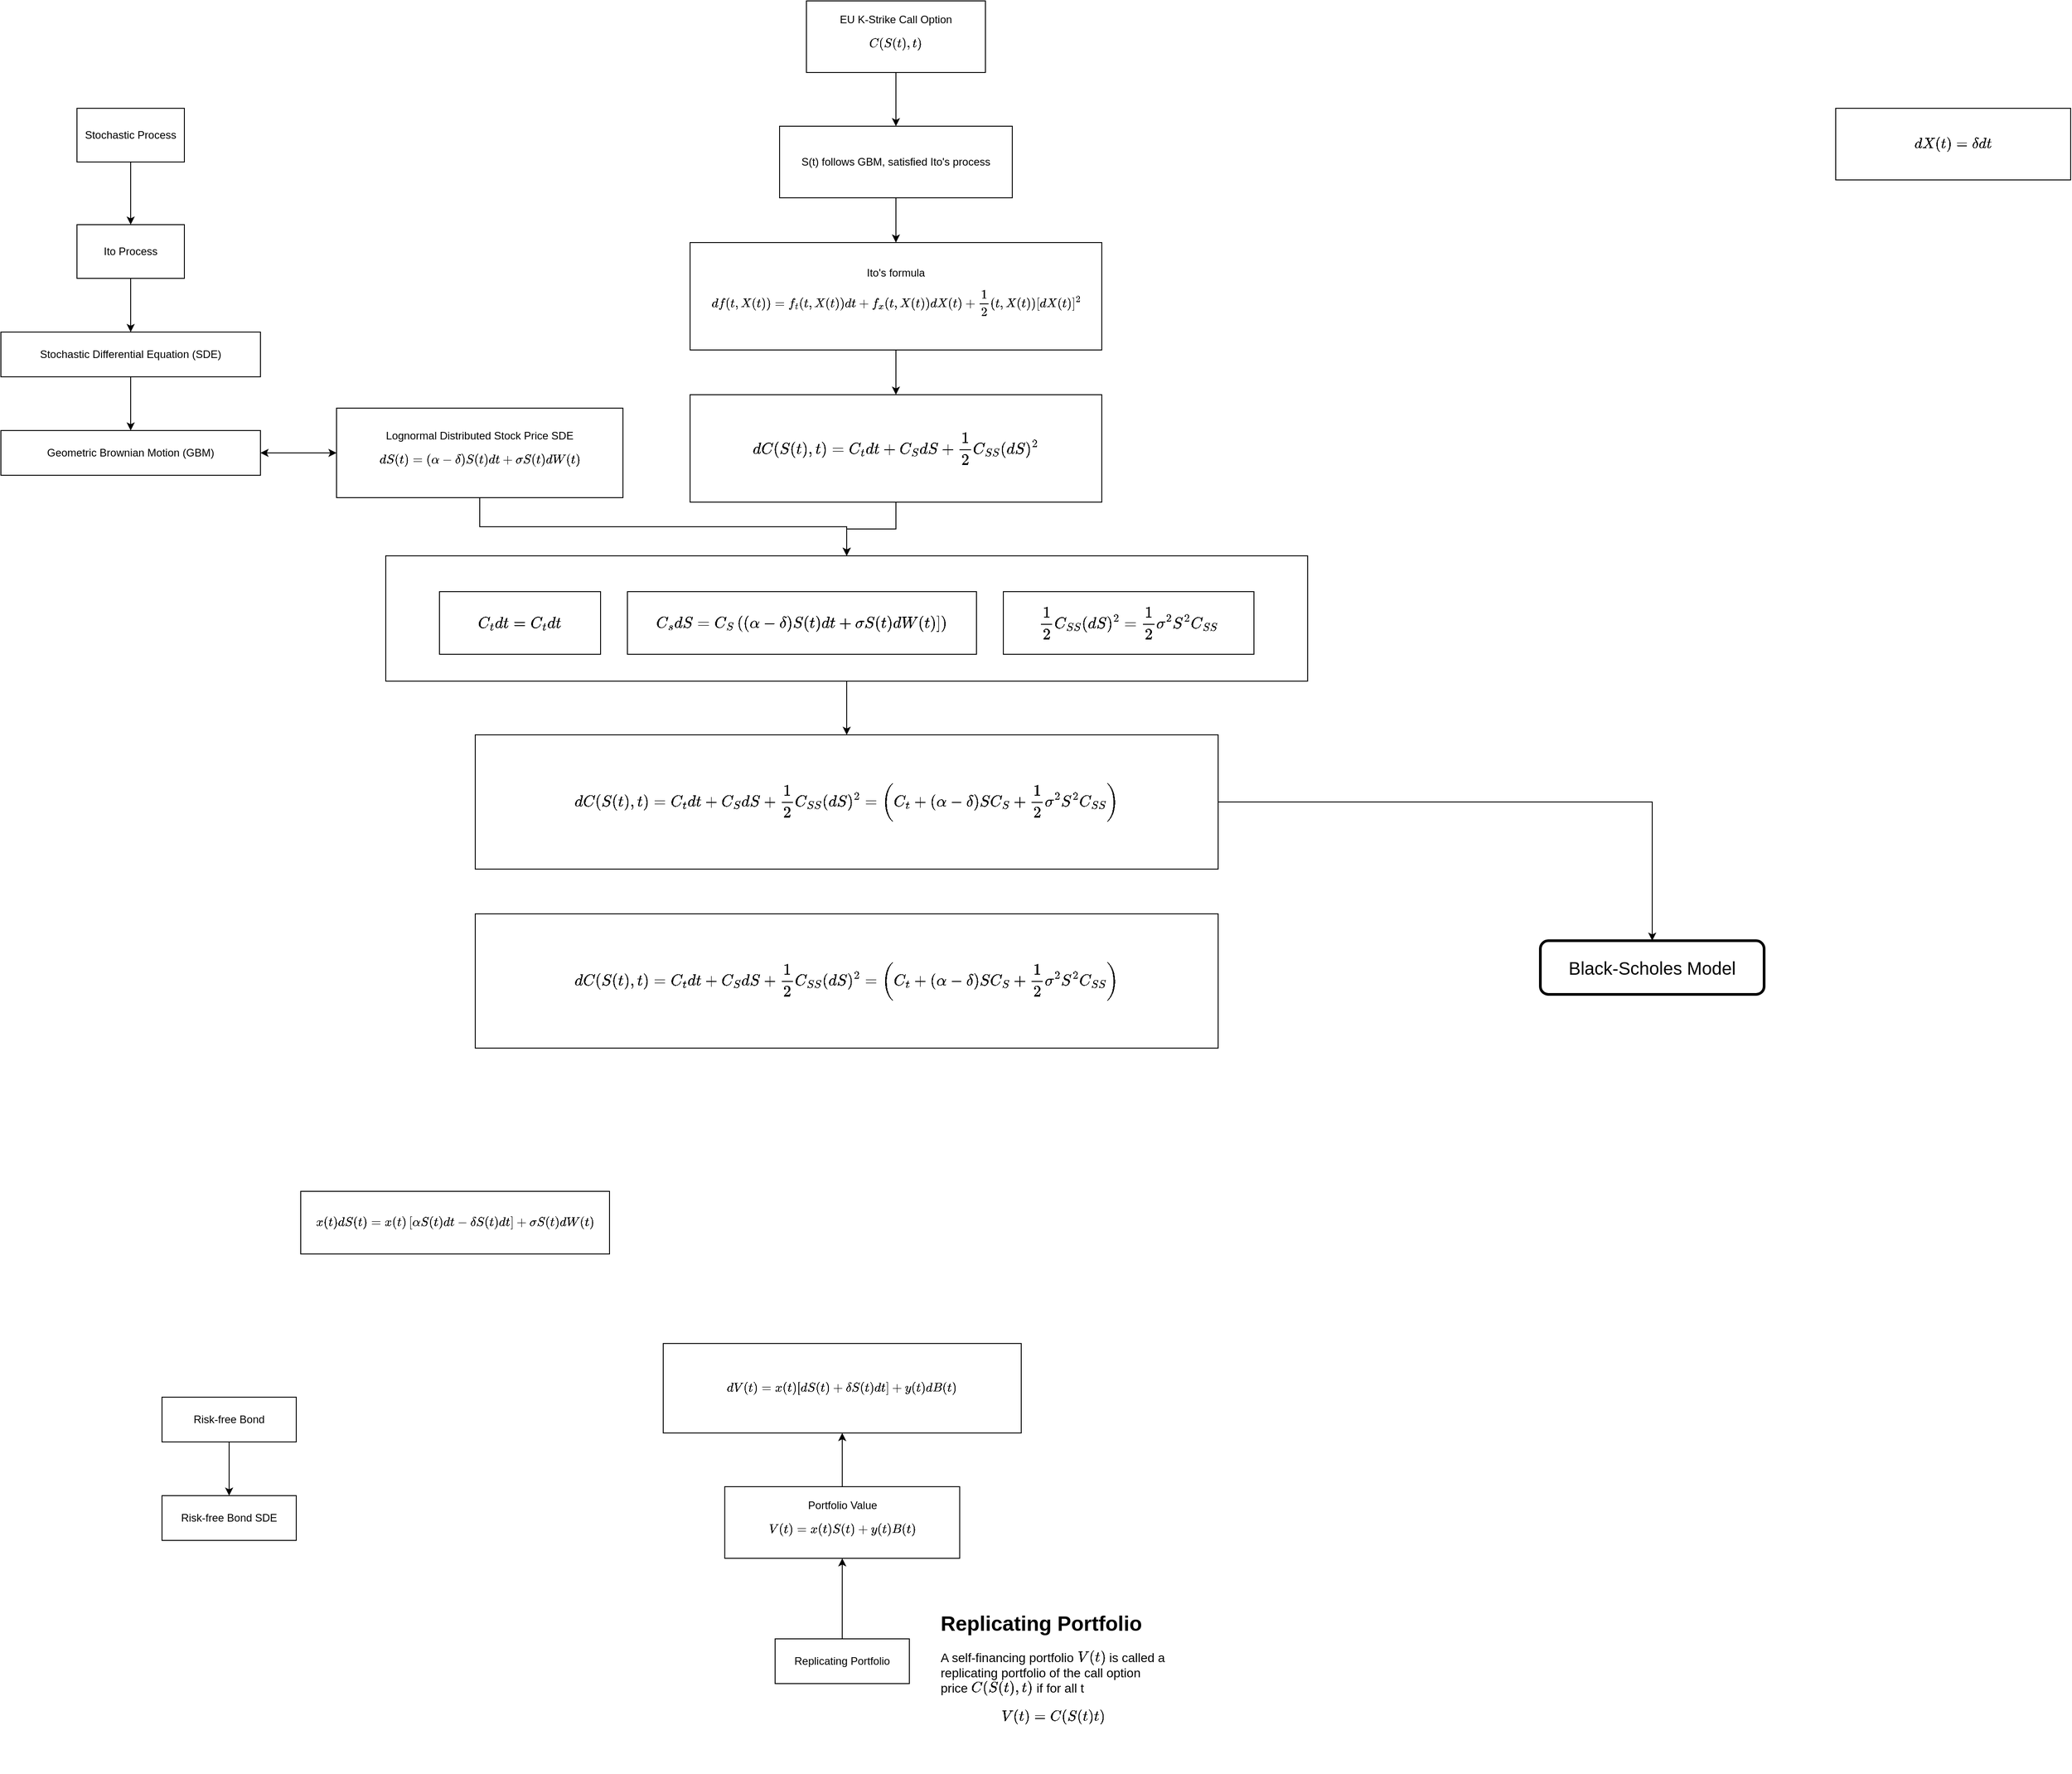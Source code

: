 <mxfile version="20.3.0" type="github">
  <diagram id="AFQejTU6IBwSeVjQHTVC" name="Page-1">
    <mxGraphModel dx="1527" dy="1931" grid="1" gridSize="10" guides="1" tooltips="1" connect="1" arrows="1" fold="1" page="1" pageScale="1" pageWidth="850" pageHeight="1100" math="1" shadow="0">
      <root>
        <mxCell id="0" />
        <mxCell id="1" parent="0" />
        <mxCell id="zpSkqTt1rLbDSSj0WGTs-34" style="edgeStyle=orthogonalEdgeStyle;rounded=0;orthogonalLoop=1;jettySize=auto;html=1;fontSize=15;" edge="1" parent="1" source="zpSkqTt1rLbDSSj0WGTs-24">
          <mxGeometry relative="1" as="geometry">
            <mxPoint x="1055" y="560" as="targetPoint" />
          </mxGeometry>
        </mxCell>
        <mxCell id="zpSkqTt1rLbDSSj0WGTs-24" value="" style="rounded=0;whiteSpace=wrap;html=1;fontSize=15;fillColor=none;" vertex="1" parent="1">
          <mxGeometry x="540" y="360" width="1030" height="140" as="geometry" />
        </mxCell>
        <mxCell id="_JQTz0FYkCEJyIazcFkl-5" style="edgeStyle=orthogonalEdgeStyle;rounded=0;orthogonalLoop=1;jettySize=auto;html=1;" parent="1" source="_JQTz0FYkCEJyIazcFkl-1" target="_JQTz0FYkCEJyIazcFkl-4" edge="1">
          <mxGeometry relative="1" as="geometry" />
        </mxCell>
        <mxCell id="_JQTz0FYkCEJyIazcFkl-1" value="Ito Process" style="rounded=0;whiteSpace=wrap;html=1;" parent="1" vertex="1">
          <mxGeometry x="195" y="-10" width="120" height="60" as="geometry" />
        </mxCell>
        <mxCell id="_JQTz0FYkCEJyIazcFkl-3" style="edgeStyle=orthogonalEdgeStyle;rounded=0;orthogonalLoop=1;jettySize=auto;html=1;" parent="1" source="_JQTz0FYkCEJyIazcFkl-2" target="_JQTz0FYkCEJyIazcFkl-1" edge="1">
          <mxGeometry relative="1" as="geometry" />
        </mxCell>
        <mxCell id="_JQTz0FYkCEJyIazcFkl-2" value="Stochastic Process" style="rounded=0;whiteSpace=wrap;html=1;" parent="1" vertex="1">
          <mxGeometry x="195" y="-140" width="120" height="60" as="geometry" />
        </mxCell>
        <mxCell id="_JQTz0FYkCEJyIazcFkl-7" style="edgeStyle=orthogonalEdgeStyle;rounded=0;orthogonalLoop=1;jettySize=auto;html=1;" parent="1" source="_JQTz0FYkCEJyIazcFkl-4" target="_JQTz0FYkCEJyIazcFkl-6" edge="1">
          <mxGeometry relative="1" as="geometry" />
        </mxCell>
        <mxCell id="_JQTz0FYkCEJyIazcFkl-4" value="Stochastic Differential Equation (SDE)" style="rounded=0;whiteSpace=wrap;html=1;" parent="1" vertex="1">
          <mxGeometry x="110" y="110" width="290" height="50" as="geometry" />
        </mxCell>
        <mxCell id="_JQTz0FYkCEJyIazcFkl-9" style="edgeStyle=orthogonalEdgeStyle;rounded=0;orthogonalLoop=1;jettySize=auto;html=1;" parent="1" source="_JQTz0FYkCEJyIazcFkl-6" target="_JQTz0FYkCEJyIazcFkl-8" edge="1">
          <mxGeometry relative="1" as="geometry" />
        </mxCell>
        <mxCell id="_JQTz0FYkCEJyIazcFkl-6" value="Geometric Brownian Motion (GBM)" style="rounded=0;whiteSpace=wrap;html=1;" parent="1" vertex="1">
          <mxGeometry x="110" y="220" width="290" height="50" as="geometry" />
        </mxCell>
        <mxCell id="_JQTz0FYkCEJyIazcFkl-10" style="edgeStyle=orthogonalEdgeStyle;rounded=0;orthogonalLoop=1;jettySize=auto;html=1;" parent="1" source="_JQTz0FYkCEJyIazcFkl-8" target="_JQTz0FYkCEJyIazcFkl-6" edge="1">
          <mxGeometry relative="1" as="geometry" />
        </mxCell>
        <mxCell id="zpSkqTt1rLbDSSj0WGTs-32" style="edgeStyle=orthogonalEdgeStyle;rounded=0;orthogonalLoop=1;jettySize=auto;html=1;fontSize=15;" edge="1" parent="1" source="_JQTz0FYkCEJyIazcFkl-8" target="zpSkqTt1rLbDSSj0WGTs-24">
          <mxGeometry relative="1" as="geometry" />
        </mxCell>
        <mxCell id="_JQTz0FYkCEJyIazcFkl-8" value="Lognormal Distributed Stock Price SDE&lt;br&gt;$$dS(t) = (\alpha-\delta)S(t)dt+\sigma S(t)dW(t)$$" style="rounded=0;whiteSpace=wrap;html=1;" parent="1" vertex="1">
          <mxGeometry x="485" y="195" width="320" height="100" as="geometry" />
        </mxCell>
        <mxCell id="_JQTz0FYkCEJyIazcFkl-13" style="edgeStyle=orthogonalEdgeStyle;rounded=0;orthogonalLoop=1;jettySize=auto;html=1;" parent="1" source="_JQTz0FYkCEJyIazcFkl-11" target="_JQTz0FYkCEJyIazcFkl-12" edge="1">
          <mxGeometry relative="1" as="geometry" />
        </mxCell>
        <mxCell id="_JQTz0FYkCEJyIazcFkl-11" value="Risk-free Bond" style="rounded=0;whiteSpace=wrap;html=1;" parent="1" vertex="1">
          <mxGeometry x="290" y="1300" width="150" height="50" as="geometry" />
        </mxCell>
        <mxCell id="_JQTz0FYkCEJyIazcFkl-12" value="Risk-free Bond SDE" style="rounded=0;whiteSpace=wrap;html=1;" parent="1" vertex="1">
          <mxGeometry x="290" y="1410" width="150" height="50" as="geometry" />
        </mxCell>
        <mxCell id="zpSkqTt1rLbDSSj0WGTs-3" style="edgeStyle=orthogonalEdgeStyle;rounded=0;orthogonalLoop=1;jettySize=auto;html=1;entryX=0.5;entryY=0;entryDx=0;entryDy=0;" edge="1" parent="1" source="_JQTz0FYkCEJyIazcFkl-14" target="zpSkqTt1rLbDSSj0WGTs-1">
          <mxGeometry relative="1" as="geometry" />
        </mxCell>
        <mxCell id="_JQTz0FYkCEJyIazcFkl-14" value="EU K-Strike Call Option&lt;br&gt;$$C(S(t),t)$$" style="rounded=0;whiteSpace=wrap;html=1;" parent="1" vertex="1">
          <mxGeometry x="1010" y="-260" width="200" height="80" as="geometry" />
        </mxCell>
        <mxCell id="_JQTz0FYkCEJyIazcFkl-15" value="&lt;font style=&quot;font-size: 20px;&quot;&gt;Black-Scholes Model&lt;/font&gt;" style="rounded=1;whiteSpace=wrap;html=1;strokeWidth=3;" parent="1" vertex="1">
          <mxGeometry x="1830" y="790" width="250" height="60" as="geometry" />
        </mxCell>
        <mxCell id="_JQTz0FYkCEJyIazcFkl-27" style="edgeStyle=orthogonalEdgeStyle;rounded=0;orthogonalLoop=1;jettySize=auto;html=1;fontSize=15;" parent="1" source="_JQTz0FYkCEJyIazcFkl-20" target="_JQTz0FYkCEJyIazcFkl-25" edge="1">
          <mxGeometry relative="1" as="geometry" />
        </mxCell>
        <mxCell id="_JQTz0FYkCEJyIazcFkl-20" value="Replicating Portfolio" style="rounded=0;whiteSpace=wrap;html=1;" parent="1" vertex="1">
          <mxGeometry x="975" y="1570" width="150" height="50" as="geometry" />
        </mxCell>
        <mxCell id="_JQTz0FYkCEJyIazcFkl-21" value="&lt;p style=&quot;line-height: 0.7;&quot;&gt;&lt;/p&gt;&lt;h1 style=&quot;font-size: 23px;&quot;&gt;&lt;font style=&quot;font-size: 23px;&quot;&gt;Replicating Portfolio&lt;/font&gt;&lt;/h1&gt;&lt;p style=&quot;font-size: 14px;&quot;&gt;&lt;font style=&quot;line-height: 0.6; font-size: 14px;&quot;&gt;A self-financing portfolio&amp;nbsp;&lt;span style=&quot;background-color: initial;&quot;&gt;\(V(t)\) is called a replicating portfolio of the call option price \(C(S(t),t)\) if for all t&lt;/span&gt;&lt;/font&gt;&lt;/p&gt;&lt;p style=&quot;font-size: 14px;&quot;&gt;&lt;font style=&quot;font-size: 14px;&quot;&gt;$$V(t) = C(S(t)t)$$&amp;nbsp;&lt;/font&gt;&lt;/p&gt;&lt;p style=&quot;font-size: 14px;&quot;&gt;&lt;br&gt;&lt;/p&gt;&lt;p&gt;&lt;/p&gt;" style="text;html=1;strokeColor=none;fillColor=none;spacing=5;spacingTop=-20;whiteSpace=wrap;overflow=hidden;rounded=0;strokeWidth=3;fontSize=20;" parent="1" vertex="1">
          <mxGeometry x="1155" y="1530" width="260" height="190" as="geometry" />
        </mxCell>
        <mxCell id="_JQTz0FYkCEJyIazcFkl-22" value="&lt;font style=&quot;font-size: 12px;&quot;&gt;$$dV(t) = x(t)[dS(t)+\delta S(t)dt] + y(t)dB(t)$$&lt;/font&gt;" style="rounded=0;whiteSpace=wrap;html=1;" parent="1" vertex="1">
          <mxGeometry x="850" y="1240" width="400" height="100" as="geometry" />
        </mxCell>
        <mxCell id="_JQTz0FYkCEJyIazcFkl-26" style="edgeStyle=orthogonalEdgeStyle;rounded=0;orthogonalLoop=1;jettySize=auto;html=1;fontSize=15;" parent="1" source="_JQTz0FYkCEJyIazcFkl-25" edge="1" target="_JQTz0FYkCEJyIazcFkl-22">
          <mxGeometry relative="1" as="geometry">
            <mxPoint x="610" y="1370" as="targetPoint" />
          </mxGeometry>
        </mxCell>
        <mxCell id="_JQTz0FYkCEJyIazcFkl-25" value="Portfolio Value&lt;br&gt;$$V(t) = x(t)S(t) + y(t)B(t)$$" style="rounded=0;whiteSpace=wrap;html=1;" parent="1" vertex="1">
          <mxGeometry x="918.75" y="1400" width="262.5" height="80" as="geometry" />
        </mxCell>
        <mxCell id="_JQTz0FYkCEJyIazcFkl-29" value="&lt;font style=&quot;font-size: 14px;&quot;&gt;$$dX(t) = \delta dt$$&lt;/font&gt;" style="rounded=0;whiteSpace=wrap;html=1;" parent="1" vertex="1">
          <mxGeometry x="2160" y="-140" width="262.5" height="80" as="geometry" />
        </mxCell>
        <mxCell id="zpSkqTt1rLbDSSj0WGTs-4" style="edgeStyle=orthogonalEdgeStyle;rounded=0;orthogonalLoop=1;jettySize=auto;html=1;entryX=0.5;entryY=0;entryDx=0;entryDy=0;" edge="1" parent="1" source="zpSkqTt1rLbDSSj0WGTs-1" target="zpSkqTt1rLbDSSj0WGTs-2">
          <mxGeometry relative="1" as="geometry" />
        </mxCell>
        <mxCell id="zpSkqTt1rLbDSSj0WGTs-1" value="S(t) follows GBM, satisfied Ito&#39;s process" style="rounded=0;whiteSpace=wrap;html=1;" vertex="1" parent="1">
          <mxGeometry x="980" y="-120" width="260" height="80" as="geometry" />
        </mxCell>
        <mxCell id="zpSkqTt1rLbDSSj0WGTs-12" style="edgeStyle=orthogonalEdgeStyle;rounded=0;orthogonalLoop=1;jettySize=auto;html=1;fontSize=15;" edge="1" parent="1" source="zpSkqTt1rLbDSSj0WGTs-2" target="zpSkqTt1rLbDSSj0WGTs-6">
          <mxGeometry relative="1" as="geometry" />
        </mxCell>
        <mxCell id="zpSkqTt1rLbDSSj0WGTs-2" value="Ito&#39;s formula&lt;br&gt;$$df(t,X(t)) = f_t(t,X(t))dt+f_x(t,X(t))dX(t)+\frac{1}{2}(t,X(t))[dX(t)]^2$$" style="rounded=0;whiteSpace=wrap;html=1;" vertex="1" parent="1">
          <mxGeometry x="880" y="10" width="460" height="120" as="geometry" />
        </mxCell>
        <mxCell id="zpSkqTt1rLbDSSj0WGTs-33" style="edgeStyle=orthogonalEdgeStyle;rounded=0;orthogonalLoop=1;jettySize=auto;html=1;entryX=0.5;entryY=0;entryDx=0;entryDy=0;fontSize=15;" edge="1" parent="1" source="zpSkqTt1rLbDSSj0WGTs-6" target="zpSkqTt1rLbDSSj0WGTs-24">
          <mxGeometry relative="1" as="geometry" />
        </mxCell>
        <mxCell id="zpSkqTt1rLbDSSj0WGTs-6" value="&lt;font style=&quot;font-size: 15px;&quot;&gt;$$dC(S(t),t) = C_tdt+C_SdS+\frac{1}{2}C_{SS}(dS)^2&lt;br&gt;$$&lt;/font&gt;" style="rounded=0;whiteSpace=wrap;html=1;" vertex="1" parent="1">
          <mxGeometry x="880" y="180" width="460" height="120" as="geometry" />
        </mxCell>
        <mxCell id="zpSkqTt1rLbDSSj0WGTs-13" value="&lt;span style=&quot;font-size: 15px;&quot;&gt;$$C_tdt = C_tdt$$&lt;/span&gt;" style="rounded=0;whiteSpace=wrap;html=1;" vertex="1" parent="1">
          <mxGeometry x="600" y="400" width="180" height="70" as="geometry" />
        </mxCell>
        <mxCell id="zpSkqTt1rLbDSSj0WGTs-14" value="&lt;span style=&quot;font-size: 15px;&quot;&gt;$$C_sdS = C_S\left((\alpha-\delta)S(t)dt+\sigma S(t)dW(t)]\right)$$&lt;/span&gt;" style="rounded=0;whiteSpace=wrap;html=1;" vertex="1" parent="1">
          <mxGeometry x="810" y="400" width="390" height="70" as="geometry" />
        </mxCell>
        <mxCell id="zpSkqTt1rLbDSSj0WGTs-15" value="&lt;span style=&quot;font-size: 15px;&quot;&gt;$$\frac{1}{2}C_{SS}(dS)^2 = \frac{1}{2}\sigma^2S^2C_{SS}$$&lt;/span&gt;" style="rounded=0;whiteSpace=wrap;html=1;" vertex="1" parent="1">
          <mxGeometry x="1230" y="400" width="280" height="70" as="geometry" />
        </mxCell>
        <mxCell id="zpSkqTt1rLbDSSj0WGTs-36" style="edgeStyle=orthogonalEdgeStyle;rounded=0;orthogonalLoop=1;jettySize=auto;html=1;entryX=0.5;entryY=0;entryDx=0;entryDy=0;fontSize=15;" edge="1" parent="1" source="zpSkqTt1rLbDSSj0WGTs-35" target="_JQTz0FYkCEJyIazcFkl-15">
          <mxGeometry relative="1" as="geometry" />
        </mxCell>
        <mxCell id="zpSkqTt1rLbDSSj0WGTs-35" value="&lt;font style=&quot;font-size: 15px;&quot;&gt;$$dC(S(t),t) = C_tdt+C_SdS+\frac{1}{2}C_{SS}(dS)^2\\=\left( C_t + (\alpha - \delta)SC_S+\frac{1}{2}\sigma^2S^2C_{SS}\right)&lt;br&gt;$$&lt;/font&gt;" style="rounded=0;whiteSpace=wrap;html=1;" vertex="1" parent="1">
          <mxGeometry x="640" y="560" width="830" height="150" as="geometry" />
        </mxCell>
        <mxCell id="zpSkqTt1rLbDSSj0WGTs-37" value="&lt;font style=&quot;font-size: 15px;&quot;&gt;$$dC(S(t),t) = C_tdt+C_SdS+\frac{1}{2}C_{SS}(dS)^2=\left( C_t + (\alpha - \delta)SC_S+\frac{1}{2}\sigma^2S^2C_{SS}\right)&lt;br&gt;$$&lt;/font&gt;" style="rounded=0;whiteSpace=wrap;html=1;" vertex="1" parent="1">
          <mxGeometry x="640" y="760" width="830" height="150" as="geometry" />
        </mxCell>
        <mxCell id="zpSkqTt1rLbDSSj0WGTs-38" value="&lt;font style=&quot;font-size: 12px;&quot;&gt;$$x(t)dS(t) = x(t)\left[\alpha S(t)dt-\delta S(t)dt\right]+\sigma S(t)dW(t)$$&lt;/font&gt;" style="rounded=0;whiteSpace=wrap;html=1;" vertex="1" parent="1">
          <mxGeometry x="445" y="1070" width="345" height="70" as="geometry" />
        </mxCell>
      </root>
    </mxGraphModel>
  </diagram>
</mxfile>
